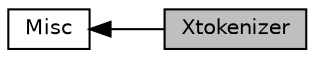 digraph "Xtokenizer"
{
  edge [fontname="Helvetica",fontsize="10",labelfontname="Helvetica",labelfontsize="10"];
  node [fontname="Helvetica",fontsize="10",shape=record];
  rankdir=LR;
  Node1 [label="Misc",height=0.2,width=0.4,color="black", fillcolor="white", style="filled",URL="$group__misc.html"];
  Node0 [label="Xtokenizer",height=0.2,width=0.4,color="black", fillcolor="grey75", style="filled", fontcolor="black"];
  Node1->Node0 [shape=plaintext, dir="back", style="solid"];
}
